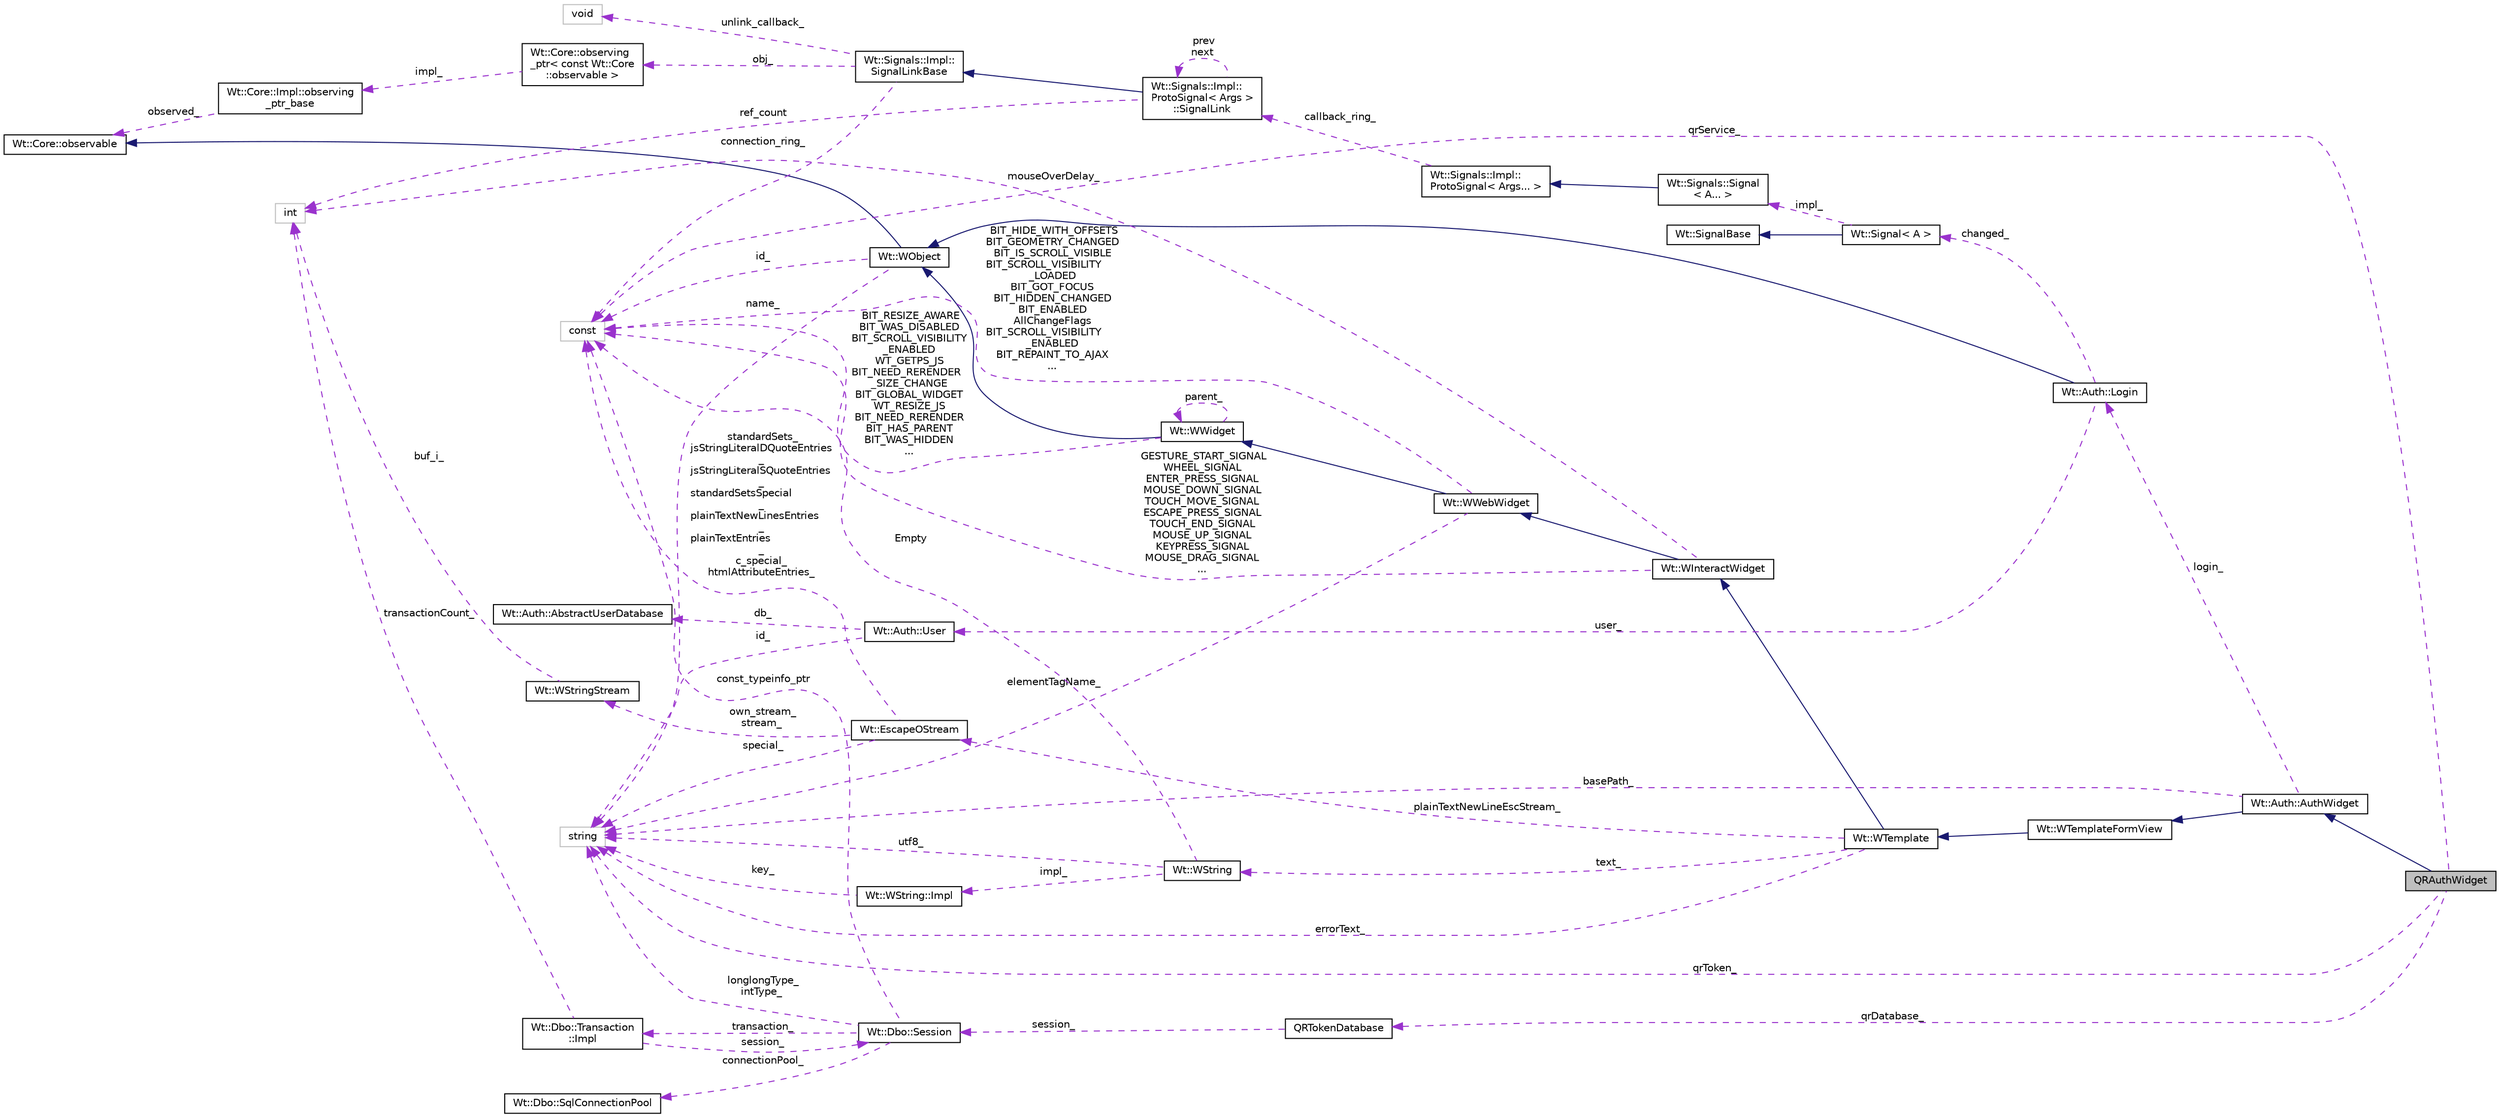 digraph "QRAuthWidget"
{
 // LATEX_PDF_SIZE
  edge [fontname="Helvetica",fontsize="10",labelfontname="Helvetica",labelfontsize="10"];
  node [fontname="Helvetica",fontsize="10",shape=record];
  rankdir="LR";
  Node1 [label="QRAuthWidget",height=0.2,width=0.4,color="black", fillcolor="grey75", style="filled", fontcolor="black",tooltip=" "];
  Node2 -> Node1 [dir="back",color="midnightblue",fontsize="10",style="solid"];
  Node2 [label="Wt::Auth::AuthWidget",height=0.2,width=0.4,color="black", fillcolor="white", style="filled",URL="$classWt_1_1Auth_1_1AuthWidget.html",tooltip="An authentication widget."];
  Node3 -> Node2 [dir="back",color="midnightblue",fontsize="10",style="solid"];
  Node3 [label="Wt::WTemplateFormView",height=0.2,width=0.4,color="black", fillcolor="white", style="filled",URL="$classWt_1_1WTemplateFormView.html",tooltip="A template-based View class for form models."];
  Node4 -> Node3 [dir="back",color="midnightblue",fontsize="10",style="solid"];
  Node4 [label="Wt::WTemplate",height=0.2,width=0.4,color="black", fillcolor="white", style="filled",URL="$classWt_1_1WTemplate.html",tooltip="A widget that renders an XHTML template."];
  Node5 -> Node4 [dir="back",color="midnightblue",fontsize="10",style="solid"];
  Node5 [label="Wt::WInteractWidget",height=0.2,width=0.4,color="black", fillcolor="white", style="filled",URL="$classWt_1_1WInteractWidget.html",tooltip="An abstract widget that can receive user-interface interaction."];
  Node6 -> Node5 [dir="back",color="midnightblue",fontsize="10",style="solid"];
  Node6 [label="Wt::WWebWidget",height=0.2,width=0.4,color="black", fillcolor="white", style="filled",URL="$classWt_1_1WWebWidget.html",tooltip="A base class for widgets with an HTML counterpart."];
  Node7 -> Node6 [dir="back",color="midnightblue",fontsize="10",style="solid"];
  Node7 [label="Wt::WWidget",height=0.2,width=0.4,color="black", fillcolor="white", style="filled",URL="$classWt_1_1WWidget.html",tooltip="The abstract base class for a user-interface component."];
  Node8 -> Node7 [dir="back",color="midnightblue",fontsize="10",style="solid"];
  Node8 [label="Wt::WObject",height=0.2,width=0.4,color="black", fillcolor="white", style="filled",URL="$classWt_1_1WObject.html",tooltip="A base class for objects that participate in the signal/slot system."];
  Node9 -> Node8 [dir="back",color="midnightblue",fontsize="10",style="solid"];
  Node9 [label="Wt::Core::observable",height=0.2,width=0.4,color="black", fillcolor="white", style="filled",URL="$classWt_1_1Core_1_1observable.html",tooltip="A base class for objects whose life-time can be tracked."];
  Node10 -> Node8 [dir="back",color="darkorchid3",fontsize="10",style="dashed",label=" name_" ];
  Node10 [label="string",height=0.2,width=0.4,color="grey75", fillcolor="white", style="filled",tooltip=" "];
  Node11 -> Node8 [dir="back",color="darkorchid3",fontsize="10",style="dashed",label=" id_" ];
  Node11 [label="const",height=0.2,width=0.4,color="grey75", fillcolor="white", style="filled",tooltip=" "];
  Node7 -> Node7 [dir="back",color="darkorchid3",fontsize="10",style="dashed",label=" parent_" ];
  Node11 -> Node7 [dir="back",color="darkorchid3",fontsize="10",style="dashed",label=" BIT_RESIZE_AWARE\nBIT_WAS_DISABLED\nBIT_SCROLL_VISIBILITY\l_ENABLED\nWT_GETPS_JS\nBIT_NEED_RERENDER\l_SIZE_CHANGE\nBIT_GLOBAL_WIDGET\nWT_RESIZE_JS\nBIT_NEED_RERENDER\nBIT_HAS_PARENT\nBIT_WAS_HIDDEN\n..." ];
  Node10 -> Node6 [dir="back",color="darkorchid3",fontsize="10",style="dashed",label=" elementTagName_" ];
  Node11 -> Node6 [dir="back",color="darkorchid3",fontsize="10",style="dashed",label=" BIT_HIDE_WITH_OFFSETS\nBIT_GEOMETRY_CHANGED\nBIT_IS_SCROLL_VISIBLE\nBIT_SCROLL_VISIBILITY\l_LOADED\nBIT_GOT_FOCUS\nBIT_HIDDEN_CHANGED\nBIT_ENABLED\nAllChangeFlags\nBIT_SCROLL_VISIBILITY\l_ENABLED\nBIT_REPAINT_TO_AJAX\n..." ];
  Node12 -> Node5 [dir="back",color="darkorchid3",fontsize="10",style="dashed",label=" mouseOverDelay_" ];
  Node12 [label="int",height=0.2,width=0.4,color="grey75", fillcolor="white", style="filled",tooltip=" "];
  Node11 -> Node5 [dir="back",color="darkorchid3",fontsize="10",style="dashed",label=" GESTURE_START_SIGNAL\nWHEEL_SIGNAL\nENTER_PRESS_SIGNAL\nMOUSE_DOWN_SIGNAL\nTOUCH_MOVE_SIGNAL\nESCAPE_PRESS_SIGNAL\nTOUCH_END_SIGNAL\nMOUSE_UP_SIGNAL\nKEYPRESS_SIGNAL\nMOUSE_DRAG_SIGNAL\n..." ];
  Node13 -> Node4 [dir="back",color="darkorchid3",fontsize="10",style="dashed",label=" text_" ];
  Node13 [label="Wt::WString",height=0.2,width=0.4,color="black", fillcolor="white", style="filled",URL="$classWt_1_1WString.html",tooltip="A value class which describes a locale-aware unicode string."];
  Node14 -> Node13 [dir="back",color="darkorchid3",fontsize="10",style="dashed",label=" impl_" ];
  Node14 [label="Wt::WString::Impl",height=0.2,width=0.4,color="black", fillcolor="white", style="filled",URL="$structWt_1_1WString_1_1Impl.html",tooltip=" "];
  Node10 -> Node14 [dir="back",color="darkorchid3",fontsize="10",style="dashed",label=" key_" ];
  Node10 -> Node13 [dir="back",color="darkorchid3",fontsize="10",style="dashed",label=" utf8_" ];
  Node11 -> Node13 [dir="back",color="darkorchid3",fontsize="10",style="dashed",label=" Empty" ];
  Node15 -> Node4 [dir="back",color="darkorchid3",fontsize="10",style="dashed",label=" plainTextNewLineEscStream_" ];
  Node15 [label="Wt::EscapeOStream",height=0.2,width=0.4,color="black", fillcolor="white", style="filled",URL="$classWt_1_1EscapeOStream.html",tooltip=" "];
  Node10 -> Node15 [dir="back",color="darkorchid3",fontsize="10",style="dashed",label=" special_" ];
  Node16 -> Node15 [dir="back",color="darkorchid3",fontsize="10",style="dashed",label=" own_stream_\nstream_" ];
  Node16 [label="Wt::WStringStream",height=0.2,width=0.4,color="black", fillcolor="white", style="filled",URL="$classWt_1_1WStringStream.html",tooltip=" "];
  Node12 -> Node16 [dir="back",color="darkorchid3",fontsize="10",style="dashed",label=" buf_i_" ];
  Node11 -> Node15 [dir="back",color="darkorchid3",fontsize="10",style="dashed",label=" standardSets_\njsStringLiteralDQuoteEntries\l_\njsStringLiteralSQuoteEntries\l_\nstandardSetsSpecial\l_\nplainTextNewLinesEntries\l_\nplainTextEntries\l_\nc_special_\nhtmlAttributeEntries_" ];
  Node10 -> Node4 [dir="back",color="darkorchid3",fontsize="10",style="dashed",label=" errorText_" ];
  Node17 -> Node2 [dir="back",color="darkorchid3",fontsize="10",style="dashed",label=" login_" ];
  Node17 [label="Wt::Auth::Login",height=0.2,width=0.4,color="black", fillcolor="white", style="filled",URL="$classWt_1_1Auth_1_1Login.html",tooltip="A class that manages the current login state."];
  Node8 -> Node17 [dir="back",color="midnightblue",fontsize="10",style="solid"];
  Node18 -> Node17 [dir="back",color="darkorchid3",fontsize="10",style="dashed",label=" changed_" ];
  Node18 [label="Wt::Signal\< A \>",height=0.2,width=0.4,color="black", fillcolor="white", style="filled",URL="$classWt_1_1Signal.html",tooltip="A signal that propagates events to listeners."];
  Node19 -> Node18 [dir="back",color="midnightblue",fontsize="10",style="solid"];
  Node19 [label="Wt::SignalBase",height=0.2,width=0.4,color="black", fillcolor="white", style="filled",URL="$classWt_1_1SignalBase.html",tooltip="Abstract base class of a signal."];
  Node20 -> Node18 [dir="back",color="darkorchid3",fontsize="10",style="dashed",label=" impl_" ];
  Node20 [label="Wt::Signals::Signal\l\< A... \>",height=0.2,width=0.4,color="black", fillcolor="white", style="filled",URL="$structWt_1_1Signals_1_1Signal.html",tooltip=" "];
  Node21 -> Node20 [dir="back",color="midnightblue",fontsize="10",style="solid"];
  Node21 [label="Wt::Signals::Impl::\lProtoSignal\< Args... \>",height=0.2,width=0.4,color="black", fillcolor="white", style="filled",URL="$classWt_1_1Signals_1_1Impl_1_1ProtoSignal.html",tooltip=" "];
  Node22 -> Node21 [dir="back",color="darkorchid3",fontsize="10",style="dashed",label=" callback_ring_" ];
  Node22 [label="Wt::Signals::Impl::\lProtoSignal\< Args \>\l::SignalLink",height=0.2,width=0.4,color="black", fillcolor="white", style="filled",URL="$structWt_1_1Signals_1_1Impl_1_1ProtoSignal_1_1SignalLink.html",tooltip=" "];
  Node23 -> Node22 [dir="back",color="midnightblue",fontsize="10",style="solid"];
  Node23 [label="Wt::Signals::Impl::\lSignalLinkBase",height=0.2,width=0.4,color="black", fillcolor="white", style="filled",URL="$classWt_1_1Signals_1_1Impl_1_1SignalLinkBase.html",tooltip=" "];
  Node24 -> Node23 [dir="back",color="darkorchid3",fontsize="10",style="dashed",label=" unlink_callback_" ];
  Node24 [label="void",height=0.2,width=0.4,color="grey75", fillcolor="white", style="filled",tooltip=" "];
  Node25 -> Node23 [dir="back",color="darkorchid3",fontsize="10",style="dashed",label=" obj_" ];
  Node25 [label="Wt::Core::observing\l_ptr\< const Wt::Core\l::observable \>",height=0.2,width=0.4,color="black", fillcolor="white", style="filled",URL="$classWt_1_1Core_1_1observing__ptr.html",tooltip=" "];
  Node26 -> Node25 [dir="back",color="darkorchid3",fontsize="10",style="dashed",label=" impl_" ];
  Node26 [label="Wt::Core::Impl::observing\l_ptr_base",height=0.2,width=0.4,color="black", fillcolor="white", style="filled",URL="$structWt_1_1Core_1_1Impl_1_1observing__ptr__base.html",tooltip=" "];
  Node9 -> Node26 [dir="back",color="darkorchid3",fontsize="10",style="dashed",label=" observed_" ];
  Node11 -> Node23 [dir="back",color="darkorchid3",fontsize="10",style="dashed",label=" connection_ring_" ];
  Node12 -> Node22 [dir="back",color="darkorchid3",fontsize="10",style="dashed",label=" ref_count" ];
  Node22 -> Node22 [dir="back",color="darkorchid3",fontsize="10",style="dashed",label=" prev\nnext" ];
  Node27 -> Node17 [dir="back",color="darkorchid3",fontsize="10",style="dashed",label=" user_" ];
  Node27 [label="Wt::Auth::User",height=0.2,width=0.4,color="black", fillcolor="white", style="filled",URL="$classWt_1_1Auth_1_1User.html",tooltip="A user."];
  Node10 -> Node27 [dir="back",color="darkorchid3",fontsize="10",style="dashed",label=" id_" ];
  Node28 -> Node27 [dir="back",color="darkorchid3",fontsize="10",style="dashed",label=" db_" ];
  Node28 [label="Wt::Auth::AbstractUserDatabase",height=0.2,width=0.4,color="black", fillcolor="white", style="filled",URL="$classWt_1_1Auth_1_1AbstractUserDatabase.html",tooltip="Abstract interface for an authentication user database."];
  Node10 -> Node2 [dir="back",color="darkorchid3",fontsize="10",style="dashed",label=" basePath_" ];
  Node29 -> Node1 [dir="back",color="darkorchid3",fontsize="10",style="dashed",label=" qrDatabase_" ];
  Node29 [label="QRTokenDatabase",height=0.2,width=0.4,color="black", fillcolor="white", style="filled",URL="$classQRTokenDatabase.html",tooltip=" "];
  Node30 -> Node29 [dir="back",color="darkorchid3",fontsize="10",style="dashed",label=" session_" ];
  Node30 [label="Wt::Dbo::Session",height=0.2,width=0.4,color="black", fillcolor="white", style="filled",URL="$classWt_1_1Dbo_1_1Session.html",tooltip="A database session."];
  Node31 -> Node30 [dir="back",color="darkorchid3",fontsize="10",style="dashed",label=" transaction_" ];
  Node31 [label="Wt::Dbo::Transaction\l::Impl",height=0.2,width=0.4,color="black", fillcolor="white", style="filled",URL="$structWt_1_1Dbo_1_1Transaction_1_1Impl.html",tooltip=" "];
  Node12 -> Node31 [dir="back",color="darkorchid3",fontsize="10",style="dashed",label=" transactionCount_" ];
  Node30 -> Node31 [dir="back",color="darkorchid3",fontsize="10",style="dashed",label=" session_" ];
  Node10 -> Node30 [dir="back",color="darkorchid3",fontsize="10",style="dashed",label=" longlongType_\nintType_" ];
  Node11 -> Node30 [dir="back",color="darkorchid3",fontsize="10",style="dashed",label=" const_typeinfo_ptr" ];
  Node32 -> Node30 [dir="back",color="darkorchid3",fontsize="10",style="dashed",label=" connectionPool_" ];
  Node32 [label="Wt::Dbo::SqlConnectionPool",height=0.2,width=0.4,color="black", fillcolor="white", style="filled",URL="$classWt_1_1Dbo_1_1SqlConnectionPool.html",tooltip="Abstract base class for a SQL connection pool."];
  Node10 -> Node1 [dir="back",color="darkorchid3",fontsize="10",style="dashed",label=" qrToken_" ];
  Node11 -> Node1 [dir="back",color="darkorchid3",fontsize="10",style="dashed",label=" qrService_" ];
}
